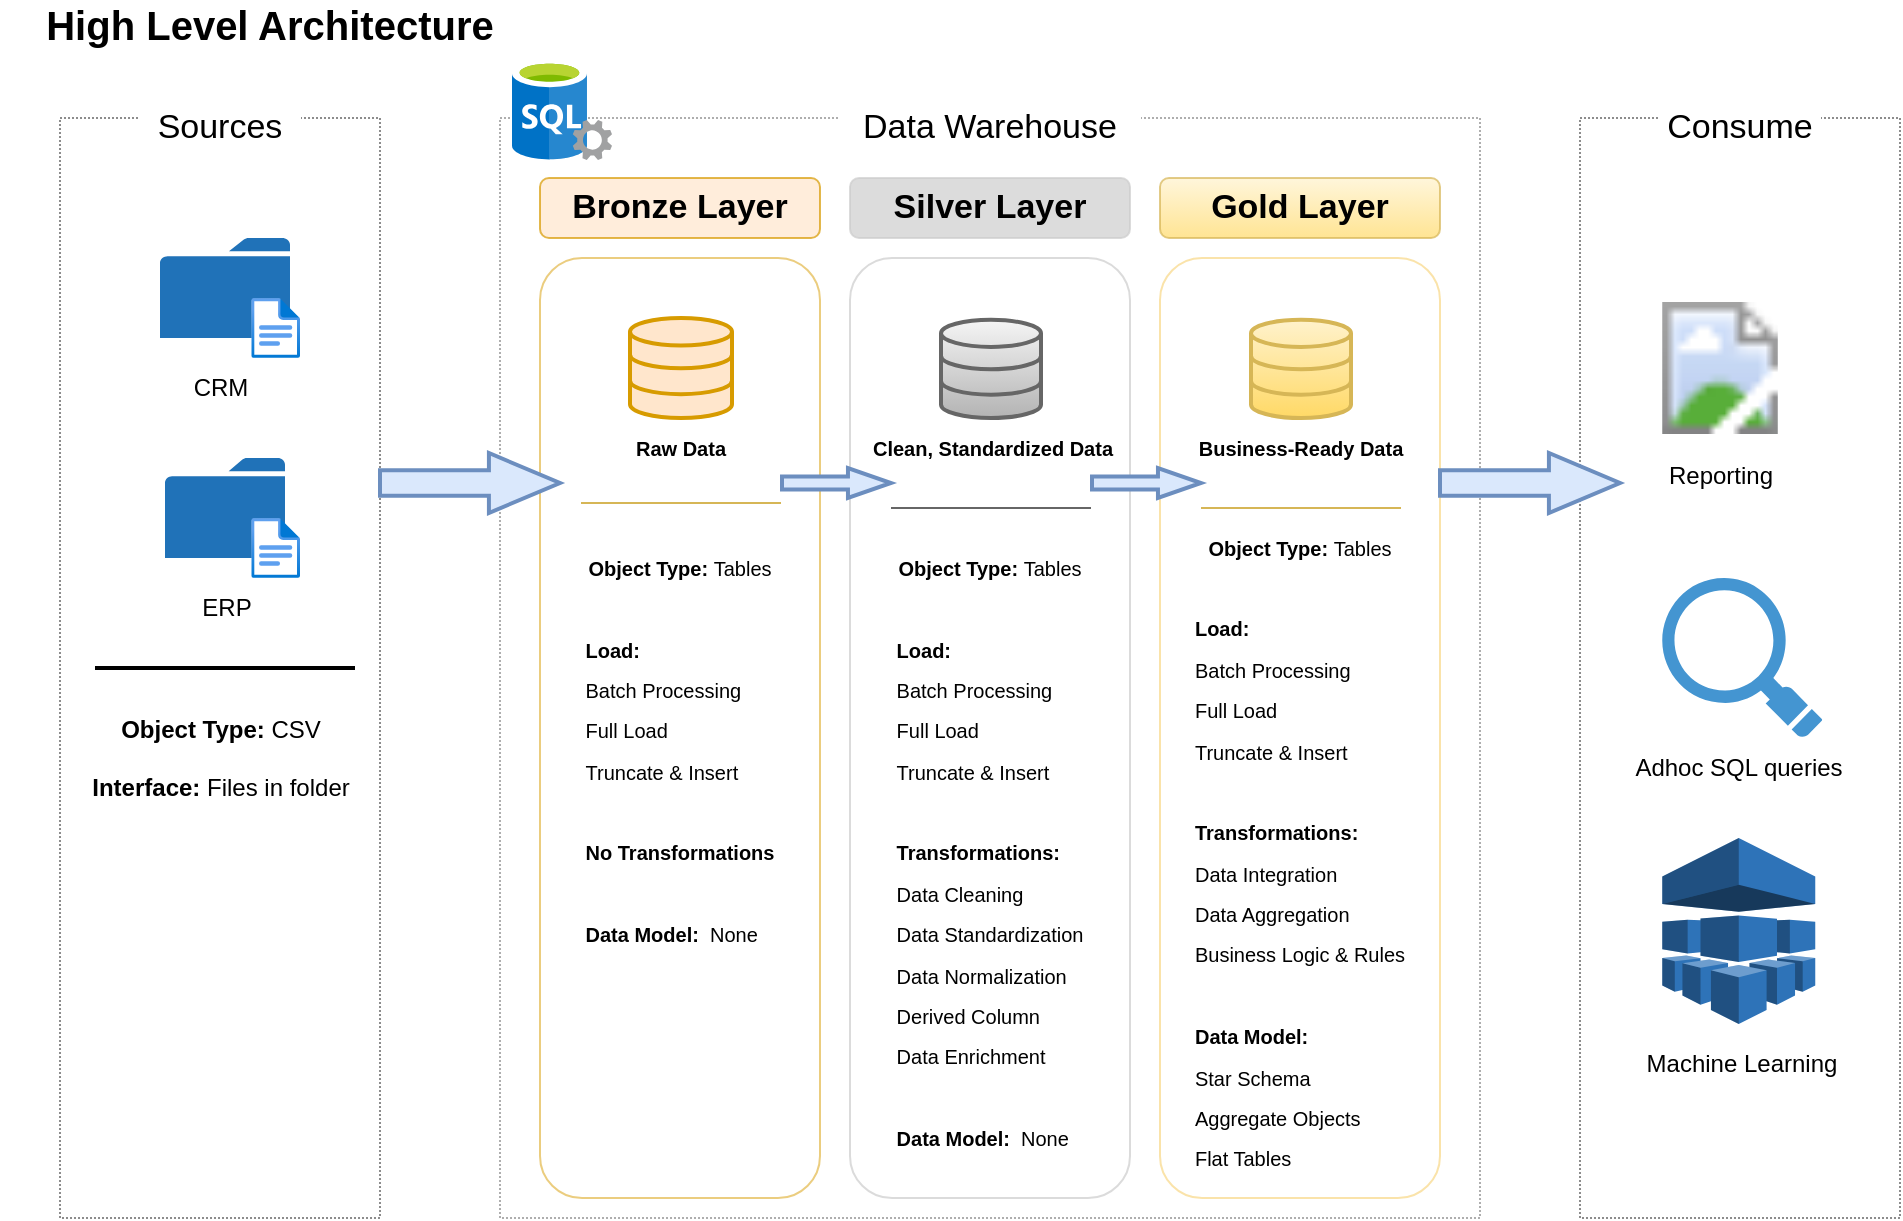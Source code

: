 <mxfile version="26.0.16">
  <diagram name="Page-1" id="eAhDmRAiliHbpEcJyfwJ">
    <mxGraphModel dx="2066" dy="712" grid="1" gridSize="10" guides="1" tooltips="1" connect="1" arrows="1" fold="1" page="1" pageScale="1" pageWidth="850" pageHeight="1100" math="0" shadow="0">
      <root>
        <mxCell id="0" />
        <mxCell id="1" parent="0" />
        <mxCell id="eGF1ASNFbpqEUt6B0Hm5-1" value="High Level Architecture&lt;div&gt;&lt;br&gt;&lt;/div&gt;" style="text;html=1;align=center;verticalAlign=middle;whiteSpace=wrap;rounded=0;fontStyle=1;fontSize=20;" vertex="1" parent="1">
          <mxGeometry x="-70" y="20" width="270" height="30" as="geometry" />
        </mxCell>
        <mxCell id="eGF1ASNFbpqEUt6B0Hm5-2" value="" style="rounded=0;whiteSpace=wrap;html=1;fontColor=light-dark(#8c8c8c, #ededed);labelBackgroundColor=none;labelBorderColor=#717171;textOpacity=30;dashed=1;dashPattern=1 1;strokeColor=light-dark(#8c8c8c, #ededed);" vertex="1" parent="1">
          <mxGeometry x="-40" y="70" width="160" height="550" as="geometry" />
        </mxCell>
        <mxCell id="eGF1ASNFbpqEUt6B0Hm5-3" value="&lt;font style=&quot;font-size: 17px;&quot;&gt;Sources&lt;/font&gt;" style="rounded=0;whiteSpace=wrap;html=1;strokeColor=#FFFFFF;" vertex="1" parent="1">
          <mxGeometry y="60" width="80" height="30" as="geometry" />
        </mxCell>
        <mxCell id="eGF1ASNFbpqEUt6B0Hm5-5" value="" style="rounded=0;whiteSpace=wrap;html=1;fontColor=light-dark(#8c8c8c, #ededed);labelBackgroundColor=none;labelBorderColor=#717171;textOpacity=30;dashed=1;dashPattern=1 1;strokeColor=light-dark(#8c8c8c, #ededed);opacity=70;" vertex="1" parent="1">
          <mxGeometry x="180" y="70" width="490" height="550" as="geometry" />
        </mxCell>
        <mxCell id="eGF1ASNFbpqEUt6B0Hm5-6" value="&lt;font style=&quot;font-size: 17px;&quot;&gt;Data Warehouse&lt;/font&gt;" style="rounded=0;whiteSpace=wrap;html=1;strokeColor=#FFFFFF;" vertex="1" parent="1">
          <mxGeometry x="350" y="60" width="150" height="30" as="geometry" />
        </mxCell>
        <mxCell id="eGF1ASNFbpqEUt6B0Hm5-7" value="" style="rounded=0;whiteSpace=wrap;html=1;fontColor=light-dark(#8c8c8c, #ededed);labelBackgroundColor=none;labelBorderColor=#717171;textOpacity=30;dashed=1;dashPattern=1 1;strokeColor=light-dark(#8c8c8c, #ededed);" vertex="1" parent="1">
          <mxGeometry x="720" y="70" width="160" height="550" as="geometry" />
        </mxCell>
        <mxCell id="eGF1ASNFbpqEUt6B0Hm5-8" value="&lt;font style=&quot;font-size: 17px;&quot;&gt;Consume&lt;/font&gt;" style="rounded=0;whiteSpace=wrap;html=1;strokeColor=#FFFFFF;" vertex="1" parent="1">
          <mxGeometry x="760" y="60" width="80" height="30" as="geometry" />
        </mxCell>
        <mxCell id="eGF1ASNFbpqEUt6B0Hm5-9" value="&lt;b&gt;Bronze Layer&lt;/b&gt;" style="rounded=1;whiteSpace=wrap;html=1;labelBackgroundColor=none;fillColor=#ffe6cc;strokeColor=#d79b00;fontSize=17;glass=0;shadow=0;opacity=70;" vertex="1" parent="1">
          <mxGeometry x="200" y="100" width="140" height="30" as="geometry" />
        </mxCell>
        <mxCell id="eGF1ASNFbpqEUt6B0Hm5-16" value="&lt;b&gt;Silver Layer&lt;/b&gt;" style="rounded=1;whiteSpace=wrap;html=1;labelBackgroundColor=none;fillColor=light-dark(#CDCDCD,#36210A);strokeColor=light-dark(#cccccc, #996500);fontSize=17;glass=0;shadow=0;opacity=70;" vertex="1" parent="1">
          <mxGeometry x="355" y="100" width="140" height="30" as="geometry" />
        </mxCell>
        <mxCell id="eGF1ASNFbpqEUt6B0Hm5-17" value="&lt;b&gt;Gold&amp;nbsp;&lt;span style=&quot;background-color: transparent; color: light-dark(rgb(0, 0, 0), rgb(255, 255, 255));&quot;&gt;Layer&lt;/span&gt;&lt;/b&gt;" style="rounded=1;whiteSpace=wrap;html=1;labelBackgroundColor=none;fillColor=#fff2cc;strokeColor=#d6b656;fontSize=17;glass=0;shadow=0;opacity=70;gradientColor=#ffd966;" vertex="1" parent="1">
          <mxGeometry x="510" y="100" width="140" height="30" as="geometry" />
        </mxCell>
        <mxCell id="eGF1ASNFbpqEUt6B0Hm5-18" value="&lt;div&gt;&lt;br&gt;&lt;/div&gt;&lt;div&gt;&lt;br&gt;&lt;/div&gt;&lt;div&gt;&lt;b style=&quot;background-color: transparent; color: light-dark(rgb(0, 0, 0), rgb(255, 255, 255)); font-size: 10px;&quot;&gt;Object Type: &lt;/b&gt;&lt;span style=&quot;background-color: transparent; color: light-dark(rgb(0, 0, 0), rgb(255, 255, 255)); font-size: 10px;&quot;&gt;Tables&lt;/span&gt;&lt;/div&gt;&lt;div style=&quot;text-align: left;&quot;&gt;&lt;b style=&quot;font-size: 10px; background-color: transparent; color: light-dark(rgb(0, 0, 0), rgb(255, 255, 255));&quot;&gt;&lt;br&gt;&lt;/b&gt;&lt;/div&gt;&lt;div style=&quot;text-align: left;&quot;&gt;&lt;b style=&quot;font-size: 10px; background-color: transparent; color: light-dark(rgb(0, 0, 0), rgb(255, 255, 255));&quot;&gt;Load:&amp;nbsp;&lt;/b&gt;&lt;/div&gt;&lt;div style=&quot;text-align: left;&quot;&gt;&lt;span style=&quot;background-color: transparent; color: light-dark(rgb(0, 0, 0), rgb(255, 255, 255)); font-size: 10px; text-align: center;&quot;&gt;Batch Processing&lt;/span&gt;&lt;/div&gt;&lt;div style=&quot;text-align: left;&quot;&gt;&lt;span style=&quot;background-color: transparent; color: light-dark(rgb(0, 0, 0), rgb(255, 255, 255)); font-size: 10px; text-align: center;&quot;&gt;Full Load&lt;/span&gt;&lt;/div&gt;&lt;div style=&quot;text-align: left;&quot;&gt;&lt;span style=&quot;background-color: transparent; color: light-dark(rgb(0, 0, 0), rgb(255, 255, 255)); font-size: 10px; text-align: center;&quot;&gt;Truncate &amp;amp; Insert&lt;/span&gt;&lt;/div&gt;&lt;div style=&quot;text-align: left;&quot;&gt;&lt;span style=&quot;background-color: transparent; color: light-dark(rgb(0, 0, 0), rgb(255, 255, 255)); font-size: 10px; text-align: center;&quot;&gt;&lt;br&gt;&lt;/span&gt;&lt;/div&gt;&lt;div style=&quot;text-align: left;&quot;&gt;&lt;span style=&quot;background-color: transparent; color: light-dark(rgb(0, 0, 0), rgb(255, 255, 255)); font-size: 10px; text-align: center;&quot;&gt;&lt;b&gt;No Transformations&lt;/b&gt;&lt;/span&gt;&lt;/div&gt;&lt;div style=&quot;text-align: left;&quot;&gt;&lt;span style=&quot;background-color: transparent; color: light-dark(rgb(0, 0, 0), rgb(255, 255, 255)); font-size: 10px; text-align: center;&quot;&gt;&lt;b&gt;&lt;br&gt;&lt;/b&gt;&lt;/span&gt;&lt;/div&gt;&lt;div style=&quot;text-align: left;&quot;&gt;&lt;span style=&quot;background-color: transparent; color: light-dark(rgb(0, 0, 0), rgb(255, 255, 255)); font-size: 10px; text-align: center;&quot;&gt;&lt;b&gt;Data Model:&amp;nbsp;&lt;/b&gt;&amp;nbsp;None&lt;/span&gt;&lt;/div&gt;&lt;div&gt;&lt;span style=&quot;font-size: 10px;&quot;&gt;&lt;br&gt;&lt;/span&gt;&lt;/div&gt;" style="rounded=1;whiteSpace=wrap;html=1;labelBackgroundColor=none;fillColor=light-dark(#FFFFFF,#36210A);strokeColor=#d79b00;fontSize=17;glass=0;shadow=0;opacity=50;" vertex="1" parent="1">
          <mxGeometry x="200" y="140" width="140" height="470" as="geometry" />
        </mxCell>
        <mxCell id="eGF1ASNFbpqEUt6B0Hm5-19" value="&lt;div&gt;&lt;font style=&quot;font-size: 10px;&quot;&gt;&lt;b&gt;&lt;br&gt;&lt;/b&gt;&lt;/font&gt;&lt;/div&gt;&lt;div&gt;&lt;font style=&quot;font-size: 10px;&quot;&gt;&lt;b&gt;&lt;br&gt;&lt;/b&gt;&lt;/font&gt;&lt;/div&gt;&lt;div&gt;&lt;font style=&quot;font-size: 10px;&quot;&gt;&lt;b&gt;&lt;br&gt;&lt;/b&gt;&lt;/font&gt;&lt;/div&gt;&lt;div&gt;&lt;font style=&quot;font-size: 10px;&quot;&gt;&lt;b&gt;&lt;br&gt;&lt;/b&gt;&lt;/font&gt;&lt;/div&gt;&lt;div&gt;&lt;font style=&quot;font-size: 10px;&quot;&gt;&lt;b&gt;&lt;br&gt;&lt;/b&gt;&lt;/font&gt;&lt;/div&gt;&lt;div&gt;&lt;b style=&quot;background-color: transparent; color: light-dark(rgb(0, 0, 0), rgb(255, 255, 255)); font-size: 10px;&quot;&gt;&lt;br&gt;&lt;/b&gt;&lt;/div&gt;&lt;div&gt;&lt;b style=&quot;background-color: transparent; color: light-dark(rgb(0, 0, 0), rgb(255, 255, 255)); font-size: 10px;&quot;&gt;&lt;br&gt;&lt;/b&gt;&lt;/div&gt;&lt;div&gt;&lt;b style=&quot;background-color: transparent; color: light-dark(rgb(0, 0, 0), rgb(255, 255, 255)); font-size: 10px;&quot;&gt;Object Type:&amp;nbsp;&lt;/b&gt;&lt;span style=&quot;background-color: transparent; color: light-dark(rgb(0, 0, 0), rgb(255, 255, 255)); font-size: 10px;&quot;&gt;Tables&lt;/span&gt;&lt;/div&gt;&lt;div style=&quot;text-align: left;&quot;&gt;&lt;b style=&quot;font-size: 10px; background-color: transparent; color: light-dark(rgb(0, 0, 0), rgb(255, 255, 255));&quot;&gt;&lt;br&gt;&lt;/b&gt;&lt;/div&gt;&lt;div style=&quot;text-align: left;&quot;&gt;&lt;b style=&quot;font-size: 10px; background-color: transparent; color: light-dark(rgb(0, 0, 0), rgb(255, 255, 255));&quot;&gt;Load:&amp;nbsp;&lt;/b&gt;&lt;/div&gt;&lt;div style=&quot;text-align: left;&quot;&gt;&lt;span style=&quot;background-color: transparent; color: light-dark(rgb(0, 0, 0), rgb(255, 255, 255)); font-size: 10px; text-align: center;&quot;&gt;Batch Processing&lt;/span&gt;&lt;/div&gt;&lt;div style=&quot;text-align: left;&quot;&gt;&lt;span style=&quot;background-color: transparent; color: light-dark(rgb(0, 0, 0), rgb(255, 255, 255)); font-size: 10px; text-align: center;&quot;&gt;Full Load&lt;/span&gt;&lt;/div&gt;&lt;div style=&quot;text-align: left;&quot;&gt;&lt;span style=&quot;background-color: transparent; color: light-dark(rgb(0, 0, 0), rgb(255, 255, 255)); font-size: 10px; text-align: center;&quot;&gt;Truncate &amp;amp; Insert&lt;/span&gt;&lt;/div&gt;&lt;div style=&quot;text-align: left;&quot;&gt;&lt;span style=&quot;background-color: transparent; color: light-dark(rgb(0, 0, 0), rgb(255, 255, 255)); font-size: 10px; text-align: center;&quot;&gt;&lt;br&gt;&lt;/span&gt;&lt;/div&gt;&lt;div style=&quot;text-align: left;&quot;&gt;&lt;span style=&quot;background-color: transparent; color: light-dark(rgb(0, 0, 0), rgb(255, 255, 255)); font-size: 10px; text-align: center;&quot;&gt;&lt;b&gt;Transformations:&lt;/b&gt;&lt;/span&gt;&lt;/div&gt;&lt;div style=&quot;text-align: left;&quot;&gt;&lt;span style=&quot;background-color: transparent; color: light-dark(rgb(0, 0, 0), rgb(255, 255, 255));&quot;&gt;&lt;font style=&quot;font-size: 10px;&quot;&gt;Data Cleaning&lt;/font&gt;&lt;/span&gt;&lt;/div&gt;&lt;div style=&quot;text-align: left;&quot;&gt;&lt;span style=&quot;background-color: transparent; color: light-dark(rgb(0, 0, 0), rgb(255, 255, 255));&quot;&gt;&lt;font style=&quot;font-size: 10px;&quot;&gt;Data Standardization&lt;/font&gt;&lt;/span&gt;&lt;/div&gt;&lt;div style=&quot;text-align: left;&quot;&gt;&lt;span style=&quot;background-color: transparent; color: light-dark(rgb(0, 0, 0), rgb(255, 255, 255));&quot;&gt;&lt;font style=&quot;font-size: 10px;&quot;&gt;Data Normalization&lt;/font&gt;&lt;/span&gt;&lt;/div&gt;&lt;div style=&quot;text-align: left;&quot;&gt;&lt;span style=&quot;background-color: transparent; color: light-dark(rgb(0, 0, 0), rgb(255, 255, 255));&quot;&gt;&lt;font style=&quot;font-size: 10px;&quot;&gt;Derived Column&lt;/font&gt;&lt;/span&gt;&lt;/div&gt;&lt;div style=&quot;text-align: left;&quot;&gt;&lt;span style=&quot;background-color: transparent; color: light-dark(rgb(0, 0, 0), rgb(255, 255, 255));&quot;&gt;&lt;font style=&quot;font-size: 10px;&quot;&gt;Data Enrichment&lt;/font&gt;&lt;/span&gt;&lt;/div&gt;&lt;div style=&quot;text-align: left;&quot;&gt;&lt;span style=&quot;background-color: transparent; color: light-dark(rgb(0, 0, 0), rgb(255, 255, 255));&quot;&gt;&lt;font style=&quot;font-size: 10px;&quot;&gt;&lt;br&gt;&lt;/font&gt;&lt;/span&gt;&lt;/div&gt;&lt;div style=&quot;text-align: left;&quot;&gt;&lt;span style=&quot;background-color: transparent; color: light-dark(rgb(0, 0, 0), rgb(255, 255, 255)); font-size: 10px; text-align: center;&quot;&gt;&lt;b&gt;Data Model:&amp;nbsp;&lt;/b&gt;&amp;nbsp;None&lt;/span&gt;&lt;/div&gt;&lt;div&gt;&lt;span style=&quot;background-color: transparent; color: light-dark(rgb(0, 0, 0), rgb(255, 255, 255)); font-size: 10px; text-align: center;&quot;&gt;&lt;br&gt;&lt;/span&gt;&lt;/div&gt;" style="rounded=1;whiteSpace=wrap;html=1;labelBackgroundColor=none;fillColor=light-dark(#FFFFFF,#36210A);strokeColor=light-dark(#cccccc, #996500);fontSize=17;glass=0;shadow=0;opacity=70;" vertex="1" parent="1">
          <mxGeometry x="355" y="140" width="140" height="470" as="geometry" />
        </mxCell>
        <mxCell id="eGF1ASNFbpqEUt6B0Hm5-20" value="&lt;div&gt;&lt;br&gt;&lt;/div&gt;&lt;div&gt;&lt;div&gt;&lt;font style=&quot;font-size: 10px;&quot;&gt;&lt;b&gt;&lt;br&gt;&lt;/b&gt;&lt;/font&gt;&lt;/div&gt;&lt;div&gt;&lt;font style=&quot;font-size: 10px;&quot;&gt;&lt;b&gt;&lt;br&gt;&lt;/b&gt;&lt;/font&gt;&lt;/div&gt;&lt;div&gt;&lt;font style=&quot;font-size: 10px;&quot;&gt;&lt;b&gt;&lt;br&gt;&lt;/b&gt;&lt;/font&gt;&lt;/div&gt;&lt;div&gt;&lt;font style=&quot;font-size: 10px;&quot;&gt;&lt;b&gt;&lt;br&gt;&lt;/b&gt;&lt;/font&gt;&lt;/div&gt;&lt;div&gt;&lt;b style=&quot;background-color: transparent; color: light-dark(rgb(0, 0, 0), rgb(255, 255, 255)); font-size: 10px;&quot;&gt;&lt;br&gt;&lt;/b&gt;&lt;/div&gt;&lt;div&gt;&lt;b style=&quot;background-color: transparent; color: light-dark(rgb(0, 0, 0), rgb(255, 255, 255)); font-size: 10px;&quot;&gt;&lt;br&gt;&lt;/b&gt;&lt;/div&gt;&lt;div&gt;&lt;b style=&quot;background-color: transparent; color: light-dark(rgb(0, 0, 0), rgb(255, 255, 255)); font-size: 10px;&quot;&gt;Object Type:&amp;nbsp;&lt;/b&gt;&lt;span style=&quot;background-color: transparent; color: light-dark(rgb(0, 0, 0), rgb(255, 255, 255)); font-size: 10px;&quot;&gt;Tables&lt;/span&gt;&lt;/div&gt;&lt;div style=&quot;text-align: left;&quot;&gt;&lt;b style=&quot;font-size: 10px; background-color: transparent; color: light-dark(rgb(0, 0, 0), rgb(255, 255, 255));&quot;&gt;&lt;br&gt;&lt;/b&gt;&lt;/div&gt;&lt;div style=&quot;text-align: left;&quot;&gt;&lt;b style=&quot;font-size: 10px; background-color: transparent; color: light-dark(rgb(0, 0, 0), rgb(255, 255, 255));&quot;&gt;Load:&amp;nbsp;&lt;/b&gt;&lt;/div&gt;&lt;div style=&quot;text-align: left;&quot;&gt;&lt;span style=&quot;background-color: transparent; color: light-dark(rgb(0, 0, 0), rgb(255, 255, 255)); font-size: 10px; text-align: center;&quot;&gt;Batch Processing&lt;/span&gt;&lt;/div&gt;&lt;div style=&quot;text-align: left;&quot;&gt;&lt;span style=&quot;background-color: transparent; color: light-dark(rgb(0, 0, 0), rgb(255, 255, 255)); font-size: 10px; text-align: center;&quot;&gt;Full Load&lt;/span&gt;&lt;/div&gt;&lt;div style=&quot;text-align: left;&quot;&gt;&lt;span style=&quot;background-color: transparent; color: light-dark(rgb(0, 0, 0), rgb(255, 255, 255)); font-size: 10px; text-align: center;&quot;&gt;Truncate &amp;amp; Insert&lt;/span&gt;&lt;/div&gt;&lt;div style=&quot;text-align: left;&quot;&gt;&lt;span style=&quot;background-color: transparent; color: light-dark(rgb(0, 0, 0), rgb(255, 255, 255)); font-size: 10px; text-align: center;&quot;&gt;&lt;br&gt;&lt;/span&gt;&lt;/div&gt;&lt;div style=&quot;text-align: left;&quot;&gt;&lt;span style=&quot;background-color: transparent; color: light-dark(rgb(0, 0, 0), rgb(255, 255, 255)); font-size: 10px; text-align: center;&quot;&gt;&lt;b&gt;Transformations:&lt;/b&gt;&lt;/span&gt;&lt;/div&gt;&lt;div style=&quot;text-align: left;&quot;&gt;&lt;span style=&quot;font-size: 10px; background-color: transparent; color: light-dark(rgb(0, 0, 0), rgb(255, 255, 255));&quot;&gt;Data Integration&lt;/span&gt;&lt;br&gt;&lt;span style=&quot;font-size: 10px; background-color: transparent; color: light-dark(rgb(0, 0, 0), rgb(255, 255, 255));&quot;&gt;Data Aggregation&lt;/span&gt;&lt;br&gt;&lt;span style=&quot;font-size: 10px; background-color: transparent; color: light-dark(rgb(0, 0, 0), rgb(255, 255, 255)); font-family: Aptos, sans-serif;&quot;&gt;Business Logic &amp;amp; Rules&lt;/span&gt;&lt;/div&gt;&lt;div style=&quot;text-align: left;&quot;&gt;&lt;span style=&quot;font-size: 10px; background-color: transparent; color: light-dark(rgb(0, 0, 0), rgb(255, 255, 255)); font-family: Aptos, sans-serif;&quot;&gt;&lt;br&gt;&lt;/span&gt;&lt;/div&gt;&lt;div style=&quot;text-align: left;&quot;&gt;&lt;span style=&quot;background-color: transparent; color: light-dark(rgb(0, 0, 0), rgb(255, 255, 255)); font-size: 10px; text-align: center;&quot;&gt;&lt;b&gt;Data Model:&amp;nbsp;&lt;/b&gt;&lt;/span&gt;&lt;/div&gt;&lt;div style=&quot;text-align: left;&quot;&gt;&lt;span style=&quot;font-size: 10px; background-color: transparent; color: light-dark(rgb(0, 0, 0), rgb(255, 255, 255));&quot;&gt;Star Schema&lt;/span&gt;&lt;br&gt;&lt;span style=&quot;font-size: 10px; background-color: transparent; color: light-dark(rgb(0, 0, 0), rgb(255, 255, 255));&quot;&gt;Aggregate Objects&lt;/span&gt;&lt;br&gt;&lt;span style=&quot;font-size: 10px; background-color: transparent; color: light-dark(rgb(0, 0, 0), rgb(255, 255, 255));&quot;&gt;Flat Tables&lt;/span&gt;&lt;/div&gt;&lt;/div&gt;&lt;div&gt;&lt;span style=&quot;background-color: transparent; color: light-dark(rgb(0, 0, 0), rgb(255, 255, 255)); font-size: 10px; text-align: center;&quot;&gt;&lt;br&gt;&lt;/span&gt;&lt;/div&gt;" style="rounded=1;whiteSpace=wrap;html=1;labelBackgroundColor=none;fillColor=light-dark(#FFFFFF,#36210A);strokeColor=light-dark(#f8d887, #996500);fontSize=17;glass=0;shadow=0;opacity=70;" vertex="1" parent="1">
          <mxGeometry x="510" y="140" width="140" height="470" as="geometry" />
        </mxCell>
        <mxCell id="eGF1ASNFbpqEUt6B0Hm5-26" value="" style="sketch=0;pointerEvents=1;shadow=0;dashed=0;html=1;strokeColor=none;labelPosition=center;verticalLabelPosition=bottom;verticalAlign=top;outlineConnect=0;align=center;shape=mxgraph.office.concepts.folder;fillColor=#2072B8;" vertex="1" parent="1">
          <mxGeometry x="10" y="130" width="65" height="50" as="geometry" />
        </mxCell>
        <mxCell id="eGF1ASNFbpqEUt6B0Hm5-28" value="" style="sketch=0;pointerEvents=1;shadow=0;dashed=0;html=1;strokeColor=none;labelPosition=center;verticalLabelPosition=bottom;verticalAlign=top;outlineConnect=0;align=center;shape=mxgraph.office.concepts.folder;fillColor=#2072B8;" vertex="1" parent="1">
          <mxGeometry x="12.5" y="240" width="60" height="50" as="geometry" />
        </mxCell>
        <mxCell id="eGF1ASNFbpqEUt6B0Hm5-29" value="" style="image;aspect=fixed;html=1;points=[];align=center;fontSize=12;image=img/lib/azure2/general/File.svg;" vertex="1" parent="1">
          <mxGeometry x="55.65" y="160" width="24.35" height="30" as="geometry" />
        </mxCell>
        <mxCell id="eGF1ASNFbpqEUt6B0Hm5-30" value="" style="image;aspect=fixed;html=1;points=[];align=center;fontSize=12;image=img/lib/azure2/general/File.svg;" vertex="1" parent="1">
          <mxGeometry x="55.65" y="270" width="24.35" height="30" as="geometry" />
        </mxCell>
        <mxCell id="eGF1ASNFbpqEUt6B0Hm5-31" value="CRM&lt;span style=&quot;color: rgba(0, 0, 0, 0); font-family: monospace; font-size: 0px; text-align: start;&quot;&gt;%3CmxGraphModel%3E%3Croot%3E%3CmxCell%20id%3D%220%22%2F%3E%3CmxCell%20id%3D%221%22%20parent%3D%220%22%2F%3E%3CmxCell%20id%3D%222%22%20value%3D%22%22%20style%3D%22image%3Baspect%3Dfixed%3Bhtml%3D1%3Bpoints%3D%5B%5D%3Balign%3Dcenter%3BfontSize%3D12%3Bimage%3Dimg%2Flib%2Fazure2%2Fgeneral%2FFile.svg%3B%22%20vertex%3D%221%22%20parent%3D%221%22%3E%3CmxGeometry%20x%3D%2255.65%22%20y%3D%22230%22%20width%3D%2224.35%22%20height%3D%2230%22%20as%3D%22geometry%22%2F%3E%3C%2FmxCell%3E%3C%2Froot%3E%3C%2FmxGraphModel%3E&lt;/span&gt;" style="text;html=1;align=center;verticalAlign=middle;resizable=0;points=[];autosize=1;strokeColor=none;fillColor=none;" vertex="1" parent="1">
          <mxGeometry x="15" y="190" width="50" height="30" as="geometry" />
        </mxCell>
        <mxCell id="eGF1ASNFbpqEUt6B0Hm5-32" value="ERP" style="text;html=1;align=center;verticalAlign=middle;resizable=0;points=[];autosize=1;strokeColor=none;fillColor=none;" vertex="1" parent="1">
          <mxGeometry x="17.5" y="300" width="50" height="30" as="geometry" />
        </mxCell>
        <mxCell id="eGF1ASNFbpqEUt6B0Hm5-36" value="" style="line;strokeWidth=2;html=1;" vertex="1" parent="1">
          <mxGeometry x="-22.5" y="340" width="130" height="10" as="geometry" />
        </mxCell>
        <mxCell id="eGF1ASNFbpqEUt6B0Hm5-37" value="&lt;b&gt;Object Type: &lt;/b&gt;CSV&lt;div&gt;&lt;br&gt;&lt;/div&gt;&lt;div&gt;&lt;b&gt;Interface: &lt;/b&gt;Files in folder&lt;/div&gt;" style="text;html=1;align=center;verticalAlign=middle;resizable=0;points=[];autosize=1;strokeColor=none;fillColor=none;" vertex="1" parent="1">
          <mxGeometry x="-35" y="360" width="150" height="60" as="geometry" />
        </mxCell>
        <mxCell id="eGF1ASNFbpqEUt6B0Hm5-38" value="" style="html=1;verticalLabelPosition=bottom;align=center;labelBackgroundColor=#ffffff;verticalAlign=top;strokeWidth=2;strokeColor=#d79b00;shadow=0;dashed=0;shape=mxgraph.ios7.icons.data;fillColor=#ffe6cc;" vertex="1" parent="1">
          <mxGeometry x="245" y="170.0" width="51" height="50" as="geometry" />
        </mxCell>
        <mxCell id="eGF1ASNFbpqEUt6B0Hm5-39" value="" style="html=1;verticalLabelPosition=bottom;align=center;labelBackgroundColor=#ffffff;verticalAlign=top;strokeWidth=2;strokeColor=#666666;shadow=0;dashed=0;shape=mxgraph.ios7.icons.data;fillColor=#f5f5f5;gradientColor=#b3b3b3;" vertex="1" parent="1">
          <mxGeometry x="400.5" y="170.9" width="50" height="49.1" as="geometry" />
        </mxCell>
        <mxCell id="eGF1ASNFbpqEUt6B0Hm5-40" value="" style="html=1;verticalLabelPosition=bottom;align=center;labelBackgroundColor=#ffffff;verticalAlign=top;strokeWidth=2;strokeColor=#d6b656;shadow=0;dashed=0;shape=mxgraph.ios7.icons.data;fillColor=#fff2cc;gradientColor=#ffd966;" vertex="1" parent="1">
          <mxGeometry x="555.5" y="170.9" width="50" height="49.1" as="geometry" />
        </mxCell>
        <mxCell id="eGF1ASNFbpqEUt6B0Hm5-42" value="" style="shape=mxgraph.arrows.arrow_right;html=1;verticalLabelPosition=bottom;verticalAlign=top;strokeWidth=2;strokeColor=#6c8ebf;fillColor=#dae8fc;" vertex="1" parent="1">
          <mxGeometry x="120" y="237.5" width="90" height="30" as="geometry" />
        </mxCell>
        <mxCell id="eGF1ASNFbpqEUt6B0Hm5-43" value="" style="shape=mxgraph.arrows.arrow_right;html=1;verticalLabelPosition=bottom;verticalAlign=top;strokeWidth=2;strokeColor=#6c8ebf;fillColor=#dae8fc;" vertex="1" parent="1">
          <mxGeometry x="321" y="245" width="54.5" height="15" as="geometry" />
        </mxCell>
        <mxCell id="eGF1ASNFbpqEUt6B0Hm5-44" value="" style="shape=mxgraph.arrows.arrow_right;html=1;verticalLabelPosition=bottom;verticalAlign=top;strokeWidth=2;strokeColor=#6c8ebf;fillColor=#dae8fc;" vertex="1" parent="1">
          <mxGeometry x="476" y="245" width="54.5" height="15" as="geometry" />
        </mxCell>
        <mxCell id="eGF1ASNFbpqEUt6B0Hm5-45" value="" style="shape=mxgraph.arrows.arrow_right;html=1;verticalLabelPosition=bottom;verticalAlign=top;strokeWidth=2;strokeColor=#6c8ebf;fillColor=#dae8fc;" vertex="1" parent="1">
          <mxGeometry x="650" y="237.5" width="90" height="30" as="geometry" />
        </mxCell>
        <mxCell id="eGF1ASNFbpqEUt6B0Hm5-46" value="" style="line;strokeWidth=1;rotatable=0;dashed=0;labelPosition=right;align=left;verticalAlign=middle;spacingTop=0;spacingLeft=6;points=[];portConstraint=eastwest;fillColor=#fff2cc;strokeColor=#d6b656;" vertex="1" parent="1">
          <mxGeometry x="220.5" y="257.5" width="100" height="10" as="geometry" />
        </mxCell>
        <mxCell id="eGF1ASNFbpqEUt6B0Hm5-47" value="" style="line;strokeWidth=1;rotatable=0;dashed=0;labelPosition=right;align=left;verticalAlign=middle;spacingTop=0;spacingLeft=6;points=[];portConstraint=eastwest;fillColor=#f5f5f5;gradientColor=#b3b3b3;strokeColor=#666666;" vertex="1" parent="1">
          <mxGeometry x="375.5" y="260" width="100" height="10" as="geometry" />
        </mxCell>
        <mxCell id="eGF1ASNFbpqEUt6B0Hm5-48" value="" style="line;strokeWidth=1;rotatable=0;dashed=0;labelPosition=right;align=left;verticalAlign=middle;spacingTop=0;spacingLeft=6;points=[];portConstraint=eastwest;fillColor=#fff2cc;gradientColor=#ffd966;strokeColor=#d6b656;" vertex="1" parent="1">
          <mxGeometry x="530.5" y="260" width="100" height="10" as="geometry" />
        </mxCell>
        <mxCell id="eGF1ASNFbpqEUt6B0Hm5-49" value="&lt;b&gt;&lt;font style=&quot;font-size: 10px;&quot;&gt;Raw Data&lt;/font&gt;&lt;/b&gt;" style="text;html=1;align=center;verticalAlign=middle;resizable=0;points=[];autosize=1;strokeColor=none;fillColor=none;" vertex="1" parent="1">
          <mxGeometry x="235" y="220" width="70" height="30" as="geometry" />
        </mxCell>
        <mxCell id="eGF1ASNFbpqEUt6B0Hm5-50" value="&lt;b&gt;&lt;font style=&quot;font-size: 10px;&quot;&gt;Clean, Standardized Data&lt;/font&gt;&lt;/b&gt;" style="text;html=1;align=center;verticalAlign=middle;resizable=0;points=[];autosize=1;strokeColor=none;fillColor=none;" vertex="1" parent="1">
          <mxGeometry x="355.5" y="220" width="140" height="30" as="geometry" />
        </mxCell>
        <mxCell id="eGF1ASNFbpqEUt6B0Hm5-51" value="&lt;b&gt;&lt;font style=&quot;font-size: 10px;&quot;&gt;Business-Ready Data&lt;/font&gt;&lt;/b&gt;" style="text;html=1;align=center;verticalAlign=middle;resizable=0;points=[];autosize=1;strokeColor=none;fillColor=none;" vertex="1" parent="1">
          <mxGeometry x="515" y="220" width="130" height="30" as="geometry" />
        </mxCell>
        <mxCell id="eGF1ASNFbpqEUt6B0Hm5-52" value="" style="image;aspect=fixed;html=1;points=[];align=center;fontSize=12;image=img/lib/azure2/power_platform/PowerBI.svg;" vertex="1" parent="1">
          <mxGeometry x="761.13" y="156.5" width="57.75" height="77" as="geometry" />
        </mxCell>
        <mxCell id="eGF1ASNFbpqEUt6B0Hm5-55" value="" style="shadow=0;dashed=0;html=1;strokeColor=none;fillColor=#4495D1;labelPosition=center;verticalLabelPosition=bottom;verticalAlign=top;align=center;outlineConnect=0;shape=mxgraph.veeam.magnifying_glass;pointerEvents=1;" vertex="1" parent="1">
          <mxGeometry x="761.13" y="300" width="80" height="80" as="geometry" />
        </mxCell>
        <mxCell id="eGF1ASNFbpqEUt6B0Hm5-57" value="" style="outlineConnect=0;dashed=0;verticalLabelPosition=bottom;verticalAlign=top;align=center;html=1;shape=mxgraph.aws3.machine_learning;fillColor=#2E73B8;gradientColor=none;" vertex="1" parent="1">
          <mxGeometry x="761.13" y="430" width="76.5" height="93" as="geometry" />
        </mxCell>
        <mxCell id="eGF1ASNFbpqEUt6B0Hm5-58" value="Reporting" style="text;html=1;align=center;verticalAlign=middle;resizable=0;points=[];autosize=1;strokeColor=none;fillColor=none;" vertex="1" parent="1">
          <mxGeometry x="750" y="233.5" width="80" height="30" as="geometry" />
        </mxCell>
        <mxCell id="eGF1ASNFbpqEUt6B0Hm5-59" value="Adhoc SQL queries" style="text;html=1;align=center;verticalAlign=middle;resizable=0;points=[];autosize=1;strokeColor=none;fillColor=none;" vertex="1" parent="1">
          <mxGeometry x="734.38" y="380" width="130" height="30" as="geometry" />
        </mxCell>
        <mxCell id="eGF1ASNFbpqEUt6B0Hm5-60" value="Machine Learning&lt;div&gt;&lt;br&gt;&lt;/div&gt;" style="text;strokeColor=none;align=center;fillColor=none;html=1;verticalAlign=middle;whiteSpace=wrap;rounded=0;" vertex="1" parent="1">
          <mxGeometry x="751.13" y="535" width="100" height="30" as="geometry" />
        </mxCell>
        <mxCell id="eGF1ASNFbpqEUt6B0Hm5-61" value="" style="image;sketch=0;aspect=fixed;html=1;points=[];align=center;fontSize=12;image=img/lib/mscae/SQL_Servers.svg;" vertex="1" parent="1">
          <mxGeometry x="186" y="41" width="50" height="50" as="geometry" />
        </mxCell>
      </root>
    </mxGraphModel>
  </diagram>
</mxfile>
